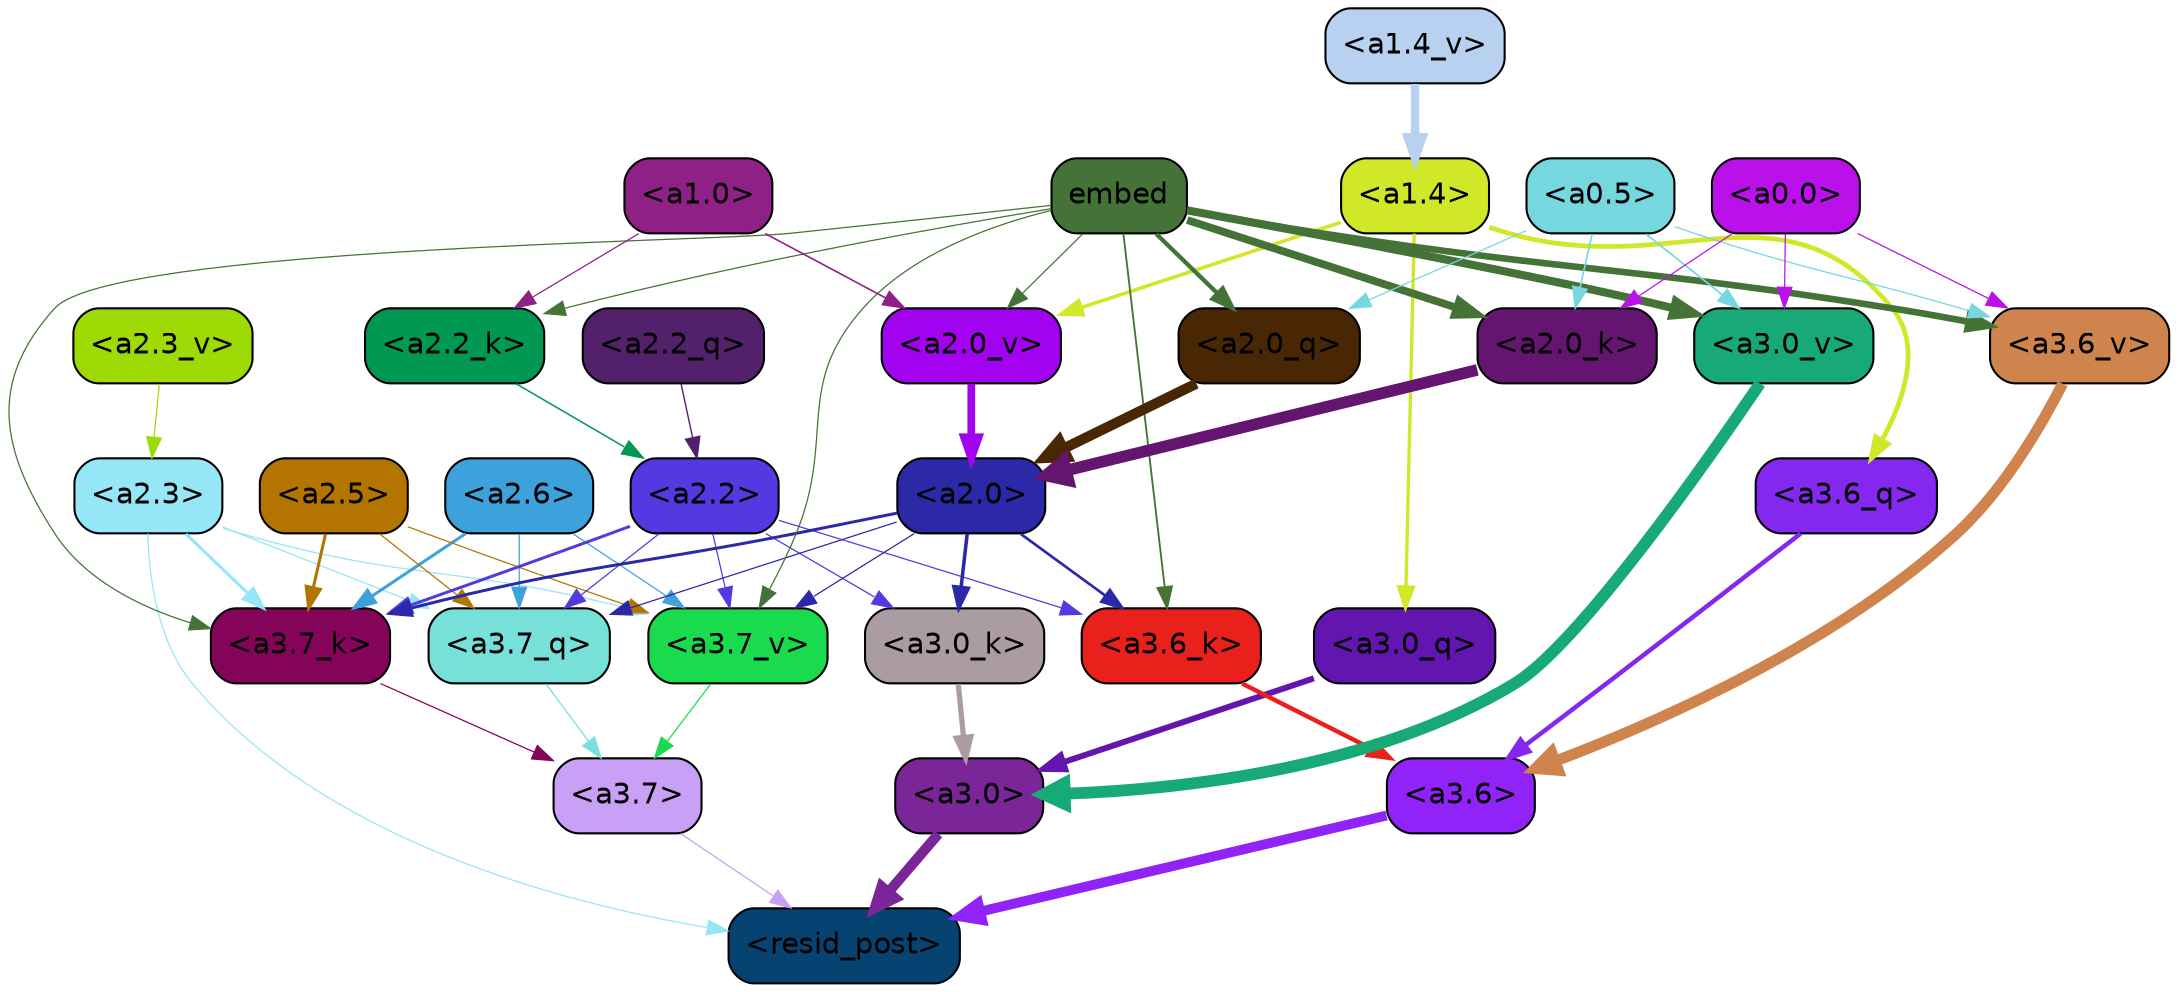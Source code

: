 strict digraph "" {
	graph [bgcolor=transparent,
		layout=dot,
		overlap=false,
		splines=true
	];
	"<a3.7>"	[color=black,
		fillcolor="#c8a1f6",
		fontname=Helvetica,
		shape=box,
		style="filled, rounded"];
	"<resid_post>"	[color=black,
		fillcolor="#064371",
		fontname=Helvetica,
		shape=box,
		style="filled, rounded"];
	"<a3.7>" -> "<resid_post>"	[color="#c8a1f6",
		penwidth=0.6];
	"<a3.6>"	[color=black,
		fillcolor="#9023f8",
		fontname=Helvetica,
		shape=box,
		style="filled, rounded"];
	"<a3.6>" -> "<resid_post>"	[color="#9023f8",
		penwidth=4.746312499046326];
	"<a3.0>"	[color=black,
		fillcolor="#7a2598",
		fontname=Helvetica,
		shape=box,
		style="filled, rounded"];
	"<a3.0>" -> "<resid_post>"	[color="#7a2598",
		penwidth=4.896343111991882];
	"<a2.3>"	[color=black,
		fillcolor="#95e6f7",
		fontname=Helvetica,
		shape=box,
		style="filled, rounded"];
	"<a2.3>" -> "<resid_post>"	[color="#95e6f7",
		penwidth=0.6];
	"<a3.7_q>"	[color=black,
		fillcolor="#76e0d9",
		fontname=Helvetica,
		shape=box,
		style="filled, rounded"];
	"<a2.3>" -> "<a3.7_q>"	[color="#95e6f7",
		penwidth=0.6];
	"<a3.7_k>"	[color=black,
		fillcolor="#830459",
		fontname=Helvetica,
		shape=box,
		style="filled, rounded"];
	"<a2.3>" -> "<a3.7_k>"	[color="#95e6f7",
		penwidth=1.467104621231556];
	"<a3.7_v>"	[color=black,
		fillcolor="#1adb4e",
		fontname=Helvetica,
		shape=box,
		style="filled, rounded"];
	"<a2.3>" -> "<a3.7_v>"	[color="#95e6f7",
		penwidth=0.6];
	"<a3.7_q>" -> "<a3.7>"	[color="#76e0d9",
		penwidth=0.6];
	"<a3.6_q>"	[color=black,
		fillcolor="#8427ef",
		fontname=Helvetica,
		shape=box,
		style="filled, rounded"];
	"<a3.6_q>" -> "<a3.6>"	[color="#8427ef",
		penwidth=2.160832464694977];
	"<a3.0_q>"	[color=black,
		fillcolor="#6215af",
		fontname=Helvetica,
		shape=box,
		style="filled, rounded"];
	"<a3.0_q>" -> "<a3.0>"	[color="#6215af",
		penwidth=2.870753765106201];
	"<a3.7_k>" -> "<a3.7>"	[color="#830459",
		penwidth=0.6];
	"<a3.6_k>"	[color=black,
		fillcolor="#e9201b",
		fontname=Helvetica,
		shape=box,
		style="filled, rounded"];
	"<a3.6_k>" -> "<a3.6>"	[color="#e9201b",
		penwidth=2.13908451795578];
	"<a3.0_k>"	[color=black,
		fillcolor="#ab9ba3",
		fontname=Helvetica,
		shape=box,
		style="filled, rounded"];
	"<a3.0_k>" -> "<a3.0>"	[color="#ab9ba3",
		penwidth=2.520303964614868];
	"<a3.7_v>" -> "<a3.7>"	[color="#1adb4e",
		penwidth=0.6];
	"<a3.6_v>"	[color=black,
		fillcolor="#d0844d",
		fontname=Helvetica,
		shape=box,
		style="filled, rounded"];
	"<a3.6_v>" -> "<a3.6>"	[color="#d0844d",
		penwidth=5.297133803367615];
	"<a3.0_v>"	[color=black,
		fillcolor="#17aa76",
		fontname=Helvetica,
		shape=box,
		style="filled, rounded"];
	"<a3.0_v>" -> "<a3.0>"	[color="#17aa76",
		penwidth=5.680712580680847];
	"<a2.6>"	[color=black,
		fillcolor="#3da2dc",
		fontname=Helvetica,
		shape=box,
		style="filled, rounded"];
	"<a2.6>" -> "<a3.7_q>"	[color="#3da2dc",
		penwidth=0.6];
	"<a2.6>" -> "<a3.7_k>"	[color="#3da2dc",
		penwidth=1.4453159049153328];
	"<a2.6>" -> "<a3.7_v>"	[color="#3da2dc",
		penwidth=0.6];
	"<a2.5>"	[color=black,
		fillcolor="#b47400",
		fontname=Helvetica,
		shape=box,
		style="filled, rounded"];
	"<a2.5>" -> "<a3.7_q>"	[color="#b47400",
		penwidth=0.6];
	"<a2.5>" -> "<a3.7_k>"	[color="#b47400",
		penwidth=1.4526091292500496];
	"<a2.5>" -> "<a3.7_v>"	[color="#b47400",
		penwidth=0.6];
	"<a2.2>"	[color=black,
		fillcolor="#5339e0",
		fontname=Helvetica,
		shape=box,
		style="filled, rounded"];
	"<a2.2>" -> "<a3.7_q>"	[color="#5339e0",
		penwidth=0.6];
	"<a2.2>" -> "<a3.7_k>"	[color="#5339e0",
		penwidth=1.4310357049107552];
	"<a2.2>" -> "<a3.6_k>"	[color="#5339e0",
		penwidth=0.6];
	"<a2.2>" -> "<a3.0_k>"	[color="#5339e0",
		penwidth=0.6];
	"<a2.2>" -> "<a3.7_v>"	[color="#5339e0",
		penwidth=0.6];
	"<a2.0>"	[color=black,
		fillcolor="#2b29a7",
		fontname=Helvetica,
		shape=box,
		style="filled, rounded"];
	"<a2.0>" -> "<a3.7_q>"	[color="#2b29a7",
		penwidth=0.6];
	"<a2.0>" -> "<a3.7_k>"	[color="#2b29a7",
		penwidth=1.4314699843525887];
	"<a2.0>" -> "<a3.6_k>"	[color="#2b29a7",
		penwidth=1.2950235605239868];
	"<a2.0>" -> "<a3.0_k>"	[color="#2b29a7",
		penwidth=1.712992787361145];
	"<a2.0>" -> "<a3.7_v>"	[color="#2b29a7",
		penwidth=0.6];
	"<a1.4>"	[color=black,
		fillcolor="#d1e828",
		fontname=Helvetica,
		shape=box,
		style="filled, rounded"];
	"<a1.4>" -> "<a3.6_q>"	[color="#d1e828",
		penwidth=2.2719132900238037];
	"<a1.4>" -> "<a3.0_q>"	[color="#d1e828",
		penwidth=1.5932877659797668];
	"<a2.0_v>"	[color=black,
		fillcolor="#a302f0",
		fontname=Helvetica,
		shape=box,
		style="filled, rounded"];
	"<a1.4>" -> "<a2.0_v>"	[color="#d1e828",
		penwidth=1.7291951477527618];
	embed	[color=black,
		fillcolor="#457337",
		fontname=Helvetica,
		shape=box,
		style="filled, rounded"];
	embed -> "<a3.7_k>"	[color="#457337",
		penwidth=0.6];
	embed -> "<a3.6_k>"	[color="#457337",
		penwidth=0.891706109046936];
	embed -> "<a3.7_v>"	[color="#457337",
		penwidth=0.6];
	embed -> "<a3.6_v>"	[color="#457337",
		penwidth=3.1766927242279053];
	embed -> "<a3.0_v>"	[color="#457337",
		penwidth=3.9005755856633186];
	"<a2.0_q>"	[color=black,
		fillcolor="#4a2704",
		fontname=Helvetica,
		shape=box,
		style="filled, rounded"];
	embed -> "<a2.0_q>"	[color="#457337",
		penwidth=2.0615941286087036];
	"<a2.2_k>"	[color=black,
		fillcolor="#019852",
		fontname=Helvetica,
		shape=box,
		style="filled, rounded"];
	embed -> "<a2.2_k>"	[color="#457337",
		penwidth=0.6];
	"<a2.0_k>"	[color=black,
		fillcolor="#641570",
		fontname=Helvetica,
		shape=box,
		style="filled, rounded"];
	embed -> "<a2.0_k>"	[color="#457337",
		penwidth=3.732139825820923];
	embed -> "<a2.0_v>"	[color="#457337",
		penwidth=0.6];
	"<a0.5>"	[color=black,
		fillcolor="#76d7de",
		fontname=Helvetica,
		shape=box,
		style="filled, rounded"];
	"<a0.5>" -> "<a3.6_v>"	[color="#76d7de",
		penwidth=0.6];
	"<a0.5>" -> "<a3.0_v>"	[color="#76d7de",
		penwidth=0.8493617177009583];
	"<a0.5>" -> "<a2.0_q>"	[color="#76d7de",
		penwidth=0.6];
	"<a0.5>" -> "<a2.0_k>"	[color="#76d7de",
		penwidth=0.7637084722518921];
	"<a0.0>"	[color=black,
		fillcolor="#ba10e9",
		fontname=Helvetica,
		shape=box,
		style="filled, rounded"];
	"<a0.0>" -> "<a3.6_v>"	[color="#ba10e9",
		penwidth=0.6];
	"<a0.0>" -> "<a3.0_v>"	[color="#ba10e9",
		penwidth=0.6];
	"<a0.0>" -> "<a2.0_k>"	[color="#ba10e9",
		penwidth=0.6];
	"<a2.2_q>"	[color=black,
		fillcolor="#53206b",
		fontname=Helvetica,
		shape=box,
		style="filled, rounded"];
	"<a2.2_q>" -> "<a2.2>"	[color="#53206b",
		penwidth=0.6677633281797171];
	"<a2.0_q>" -> "<a2.0>"	[color="#4a2704",
		penwidth=4.966194009408355];
	"<a2.2_k>" -> "<a2.2>"	[color="#019852",
		penwidth=0.7399393804371357];
	"<a2.0_k>" -> "<a2.0>"	[color="#641570",
		penwidth=5.5817058570683];
	"<a2.3_v>"	[color=black,
		fillcolor="#9eda06",
		fontname=Helvetica,
		shape=box,
		style="filled, rounded"];
	"<a2.3_v>" -> "<a2.3>"	[color="#9eda06",
		penwidth=0.6];
	"<a2.0_v>" -> "<a2.0>"	[color="#a302f0",
		penwidth=3.7102378383278847];
	"<a1.0>"	[color=black,
		fillcolor="#8f2086",
		fontname=Helvetica,
		shape=box,
		style="filled, rounded"];
	"<a1.0>" -> "<a2.2_k>"	[color="#8f2086",
		penwidth=0.6];
	"<a1.0>" -> "<a2.0_v>"	[color="#8f2086",
		penwidth=0.7823128998279572];
	"<a1.4_v>"	[color=black,
		fillcolor="#b9d1f0",
		fontname=Helvetica,
		shape=box,
		style="filled, rounded"];
	"<a1.4_v>" -> "<a1.4>"	[color="#b9d1f0",
		penwidth=4.028138041496277];
}
